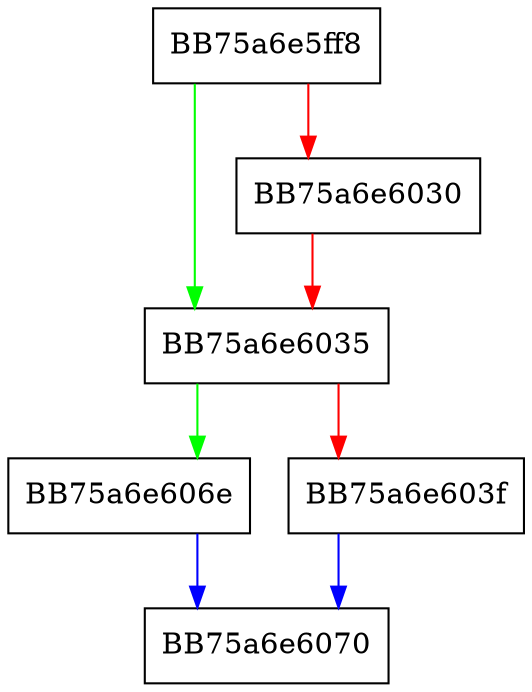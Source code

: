 digraph GetRawOffset {
  node [shape="box"];
  graph [splines=ortho];
  BB75a6e5ff8 -> BB75a6e6035 [color="green"];
  BB75a6e5ff8 -> BB75a6e6030 [color="red"];
  BB75a6e6030 -> BB75a6e6035 [color="red"];
  BB75a6e6035 -> BB75a6e606e [color="green"];
  BB75a6e6035 -> BB75a6e603f [color="red"];
  BB75a6e603f -> BB75a6e6070 [color="blue"];
  BB75a6e606e -> BB75a6e6070 [color="blue"];
}